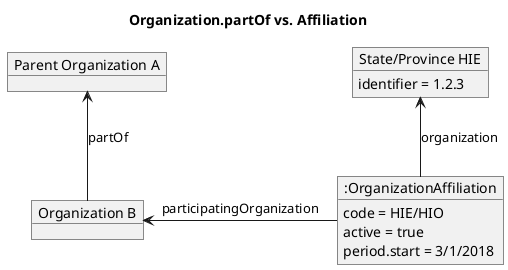 @startuml
hide footbox

title Organization.partOf vs. Affiliation

object "Organization B" as OrganizationB
object "Parent Organization A" as OrganizationA

OrganizationA <-- OrganizationB : partOf

object "State/Province HIE" as OrganizationD
OrganizationD : identifier = 1.2.3
object ":OrganizationAffiliation" as OrgAff

OrgAff : code = HIE/HIO
OrgAff : active = true
OrgAff : period.start = 3/1/2018


OrganizationB <- OrgAff : participatingOrganization
OrganizationD <-- OrgAff : organization

@enduml
